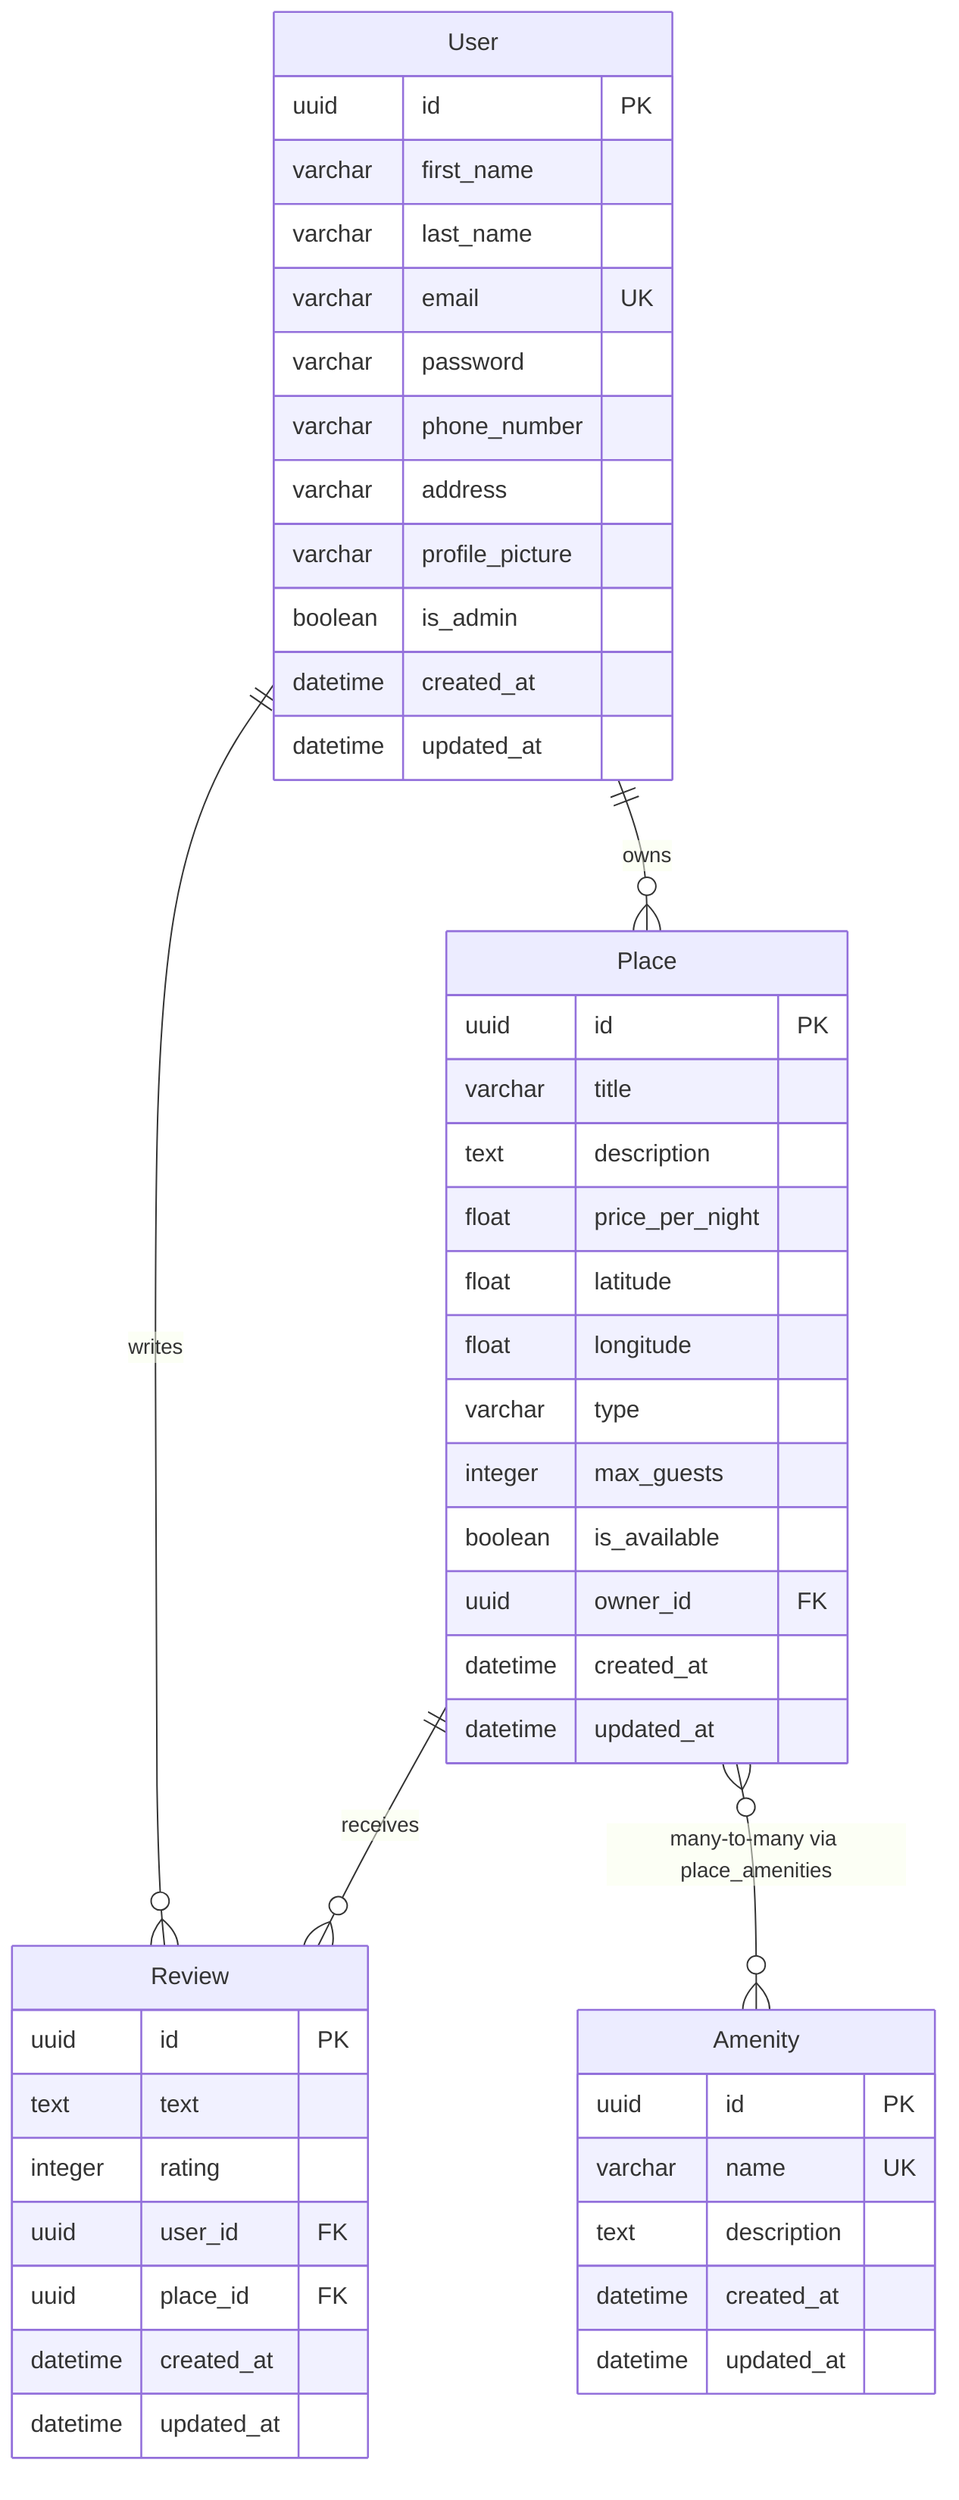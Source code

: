 erDiagram
    User {
        uuid id PK
        varchar first_name
        varchar last_name
        varchar email UK
        varchar password
        varchar phone_number
        varchar address
        varchar profile_picture
        boolean is_admin
        datetime created_at
        datetime updated_at
    }
    
    Place {
        uuid id PK
        varchar title
        text description
        float price_per_night
        float latitude
        float longitude
        varchar type
        integer max_guests
        boolean is_available
        uuid owner_id FK
        datetime created_at
        datetime updated_at
    }
    
    Review {
        uuid id PK
        text text
        integer rating
        uuid user_id FK
        uuid place_id FK
        datetime created_at
        datetime updated_at
    }
    
    Amenity {
        uuid id PK
        varchar name UK
        text description
        datetime created_at
        datetime updated_at
    }
    
    User ||--o{ Place : owns
    User ||--o{ Review : writes
    Place ||--o{ Review : receives
    Place }o--o{ Amenity : "many-to-many via place_amenities"